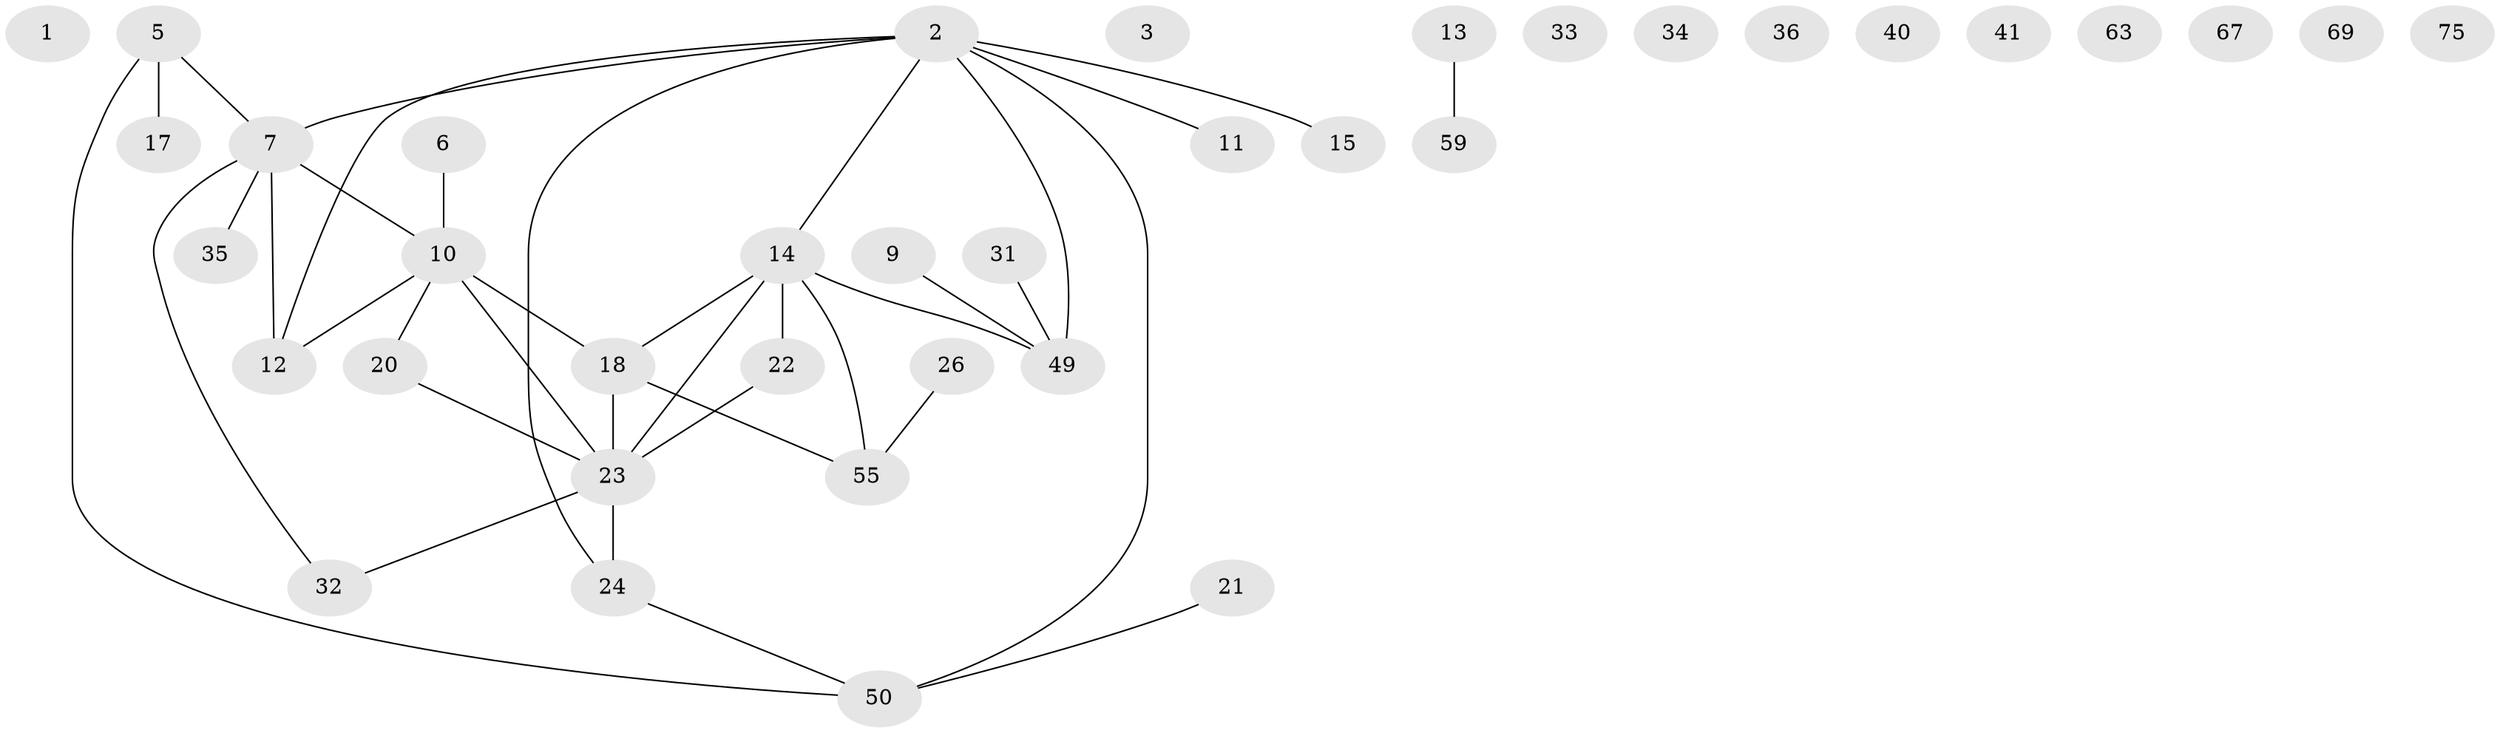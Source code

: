 // original degree distribution, {1: 0.26666666666666666, 3: 0.22666666666666666, 0: 0.12, 5: 0.04, 4: 0.10666666666666667, 2: 0.22666666666666666, 6: 0.013333333333333334}
// Generated by graph-tools (version 1.1) at 2025/12/03/09/25 04:12:58]
// undirected, 37 vertices, 37 edges
graph export_dot {
graph [start="1"]
  node [color=gray90,style=filled];
  1 [super="+54"];
  2 [super="+4+47+19"];
  3;
  5 [super="+44"];
  6;
  7 [super="+8+16+45"];
  9;
  10 [super="+25+37+42+27"];
  11;
  12;
  13;
  14 [super="+38"];
  15;
  17;
  18 [super="+53"];
  20 [super="+64"];
  21;
  22 [super="+60"];
  23 [super="+28"];
  24;
  26 [super="+29"];
  31 [super="+58"];
  32;
  33 [super="+46"];
  34;
  35;
  36;
  40;
  41;
  49 [super="+65+52+57"];
  50;
  55 [super="+70"];
  59;
  63;
  67;
  69;
  75;
  2 -- 24;
  2 -- 11;
  2 -- 12;
  2 -- 49;
  2 -- 50;
  2 -- 7;
  2 -- 14;
  2 -- 15;
  5 -- 50;
  5 -- 7;
  5 -- 17;
  6 -- 10;
  7 -- 32;
  7 -- 35;
  7 -- 10;
  7 -- 12;
  9 -- 49;
  10 -- 20;
  10 -- 18;
  10 -- 23;
  10 -- 12;
  13 -- 59;
  14 -- 23;
  14 -- 18;
  14 -- 22;
  14 -- 55 [weight=2];
  14 -- 49 [weight=2];
  18 -- 23;
  18 -- 55;
  20 -- 23;
  21 -- 50;
  22 -- 23 [weight=2];
  23 -- 32;
  23 -- 24;
  24 -- 50;
  26 -- 55;
  31 -- 49;
}
